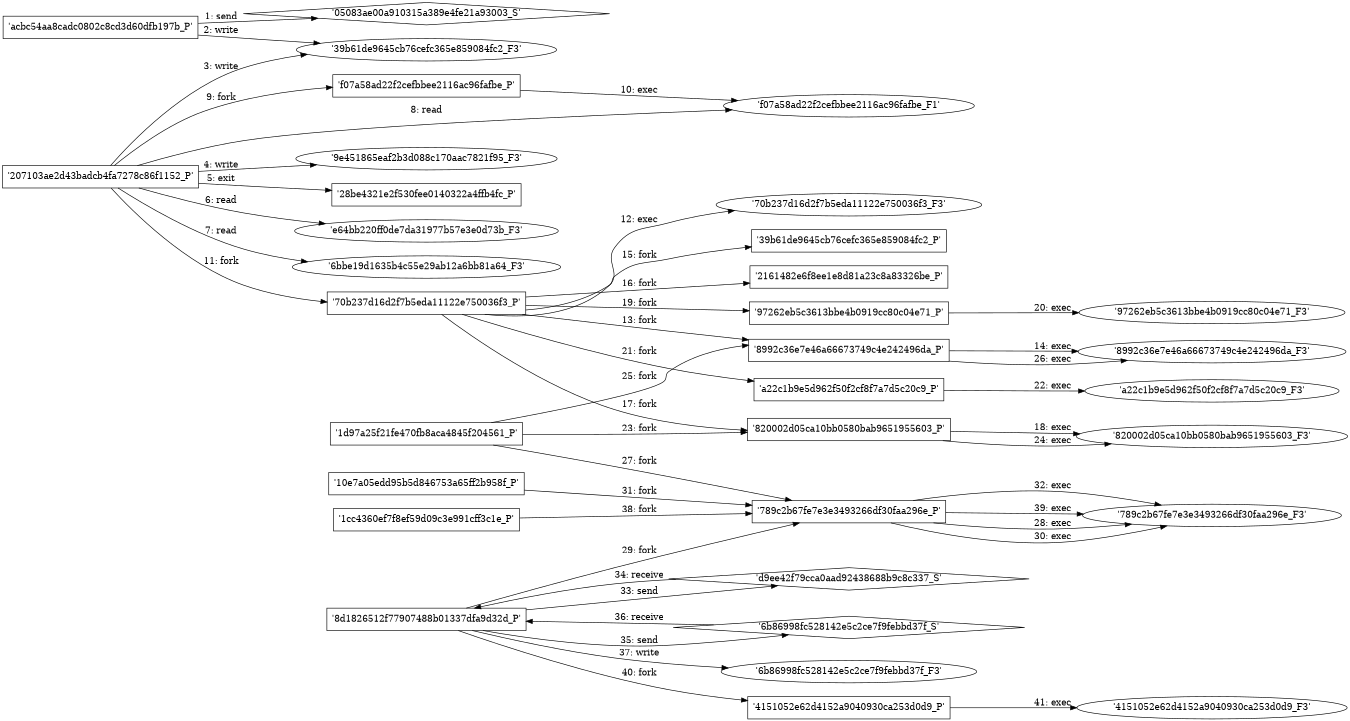 digraph "D:\Learning\Paper\apt\基于CTI的攻击预警\Dataset\攻击图\ASGfromALLCTI\Decoding Domain Generation Algorithms (DGAs) - Part I.dot" {
rankdir="LR"
size="9"
fixedsize="false"
splines="true"
nodesep=0.3
ranksep=0
fontsize=10
overlap="scalexy"
engine= "neato"
	"'05083ae00a910315a389e4fe21a93003_S'" [node_type=Socket shape=diamond]
	"'acbc54aa8cadc0802c8cd3d60dfb197b_P'" [node_type=Process shape=box]
	"'acbc54aa8cadc0802c8cd3d60dfb197b_P'" -> "'05083ae00a910315a389e4fe21a93003_S'" [label="1: send"]
	"'39b61de9645cb76cefc365e859084fc2_F3'" [node_type=file shape=ellipse]
	"'acbc54aa8cadc0802c8cd3d60dfb197b_P'" [node_type=Process shape=box]
	"'acbc54aa8cadc0802c8cd3d60dfb197b_P'" -> "'39b61de9645cb76cefc365e859084fc2_F3'" [label="2: write"]
	"'39b61de9645cb76cefc365e859084fc2_F3'" [node_type=file shape=ellipse]
	"'207103ae2d43badcb4fa7278c86f1152_P'" [node_type=Process shape=box]
	"'207103ae2d43badcb4fa7278c86f1152_P'" -> "'39b61de9645cb76cefc365e859084fc2_F3'" [label="3: write"]
	"'9e451865eaf2b3d088c170aac7821f95_F3'" [node_type=file shape=ellipse]
	"'207103ae2d43badcb4fa7278c86f1152_P'" [node_type=Process shape=box]
	"'207103ae2d43badcb4fa7278c86f1152_P'" -> "'9e451865eaf2b3d088c170aac7821f95_F3'" [label="4: write"]
	"'207103ae2d43badcb4fa7278c86f1152_P'" [node_type=Process shape=box]
	"'28be4321e2f530fee0140322a4ffb4fc_P'" [node_type=Process shape=box]
	"'207103ae2d43badcb4fa7278c86f1152_P'" -> "'28be4321e2f530fee0140322a4ffb4fc_P'" [label="5: exit"]
	"'e64bb220ff0de7da31977b57e3e0d73b_F3'" [node_type=file shape=ellipse]
	"'207103ae2d43badcb4fa7278c86f1152_P'" [node_type=Process shape=box]
	"'207103ae2d43badcb4fa7278c86f1152_P'" -> "'e64bb220ff0de7da31977b57e3e0d73b_F3'" [label="6: read"]
	"'6bbe19d1635b4c55e29ab12a6bb81a64_F3'" [node_type=file shape=ellipse]
	"'207103ae2d43badcb4fa7278c86f1152_P'" [node_type=Process shape=box]
	"'207103ae2d43badcb4fa7278c86f1152_P'" -> "'6bbe19d1635b4c55e29ab12a6bb81a64_F3'" [label="7: read"]
	"'f07a58ad22f2cefbbee2116ac96fafbe_F1'" [node_type=file shape=ellipse]
	"'207103ae2d43badcb4fa7278c86f1152_P'" [node_type=Process shape=box]
	"'207103ae2d43badcb4fa7278c86f1152_P'" -> "'f07a58ad22f2cefbbee2116ac96fafbe_F1'" [label="8: read"]
	"'207103ae2d43badcb4fa7278c86f1152_P'" [node_type=Process shape=box]
	"'f07a58ad22f2cefbbee2116ac96fafbe_P'" [node_type=Process shape=box]
	"'207103ae2d43badcb4fa7278c86f1152_P'" -> "'f07a58ad22f2cefbbee2116ac96fafbe_P'" [label="9: fork"]
	"'f07a58ad22f2cefbbee2116ac96fafbe_P'" [node_type=Process shape=box]
	"'f07a58ad22f2cefbbee2116ac96fafbe_F1'" [node_type=File shape=ellipse]
	"'f07a58ad22f2cefbbee2116ac96fafbe_P'" -> "'f07a58ad22f2cefbbee2116ac96fafbe_F1'" [label="10: exec"]
	"'207103ae2d43badcb4fa7278c86f1152_P'" [node_type=Process shape=box]
	"'70b237d16d2f7b5eda11122e750036f3_P'" [node_type=Process shape=box]
	"'207103ae2d43badcb4fa7278c86f1152_P'" -> "'70b237d16d2f7b5eda11122e750036f3_P'" [label="11: fork"]
	"'70b237d16d2f7b5eda11122e750036f3_P'" [node_type=Process shape=box]
	"'70b237d16d2f7b5eda11122e750036f3_F3'" [node_type=File shape=ellipse]
	"'70b237d16d2f7b5eda11122e750036f3_P'" -> "'70b237d16d2f7b5eda11122e750036f3_F3'" [label="12: exec"]
	"'70b237d16d2f7b5eda11122e750036f3_P'" [node_type=Process shape=box]
	"'8992c36e7e46a66673749c4e242496da_P'" [node_type=Process shape=box]
	"'70b237d16d2f7b5eda11122e750036f3_P'" -> "'8992c36e7e46a66673749c4e242496da_P'" [label="13: fork"]
	"'8992c36e7e46a66673749c4e242496da_P'" [node_type=Process shape=box]
	"'8992c36e7e46a66673749c4e242496da_F3'" [node_type=File shape=ellipse]
	"'8992c36e7e46a66673749c4e242496da_P'" -> "'8992c36e7e46a66673749c4e242496da_F3'" [label="14: exec"]
	"'70b237d16d2f7b5eda11122e750036f3_P'" [node_type=Process shape=box]
	"'39b61de9645cb76cefc365e859084fc2_P'" [node_type=Process shape=box]
	"'70b237d16d2f7b5eda11122e750036f3_P'" -> "'39b61de9645cb76cefc365e859084fc2_P'" [label="15: fork"]
	"'70b237d16d2f7b5eda11122e750036f3_P'" [node_type=Process shape=box]
	"'2161482e6f8ee1e8d81a23c8a83326be_P'" [node_type=Process shape=box]
	"'70b237d16d2f7b5eda11122e750036f3_P'" -> "'2161482e6f8ee1e8d81a23c8a83326be_P'" [label="16: fork"]
	"'70b237d16d2f7b5eda11122e750036f3_P'" [node_type=Process shape=box]
	"'820002d05ca10bb0580bab9651955603_P'" [node_type=Process shape=box]
	"'70b237d16d2f7b5eda11122e750036f3_P'" -> "'820002d05ca10bb0580bab9651955603_P'" [label="17: fork"]
	"'820002d05ca10bb0580bab9651955603_P'" [node_type=Process shape=box]
	"'820002d05ca10bb0580bab9651955603_F3'" [node_type=File shape=ellipse]
	"'820002d05ca10bb0580bab9651955603_P'" -> "'820002d05ca10bb0580bab9651955603_F3'" [label="18: exec"]
	"'70b237d16d2f7b5eda11122e750036f3_P'" [node_type=Process shape=box]
	"'97262eb5c3613bbe4b0919cc80c04e71_P'" [node_type=Process shape=box]
	"'70b237d16d2f7b5eda11122e750036f3_P'" -> "'97262eb5c3613bbe4b0919cc80c04e71_P'" [label="19: fork"]
	"'97262eb5c3613bbe4b0919cc80c04e71_P'" [node_type=Process shape=box]
	"'97262eb5c3613bbe4b0919cc80c04e71_F3'" [node_type=File shape=ellipse]
	"'97262eb5c3613bbe4b0919cc80c04e71_P'" -> "'97262eb5c3613bbe4b0919cc80c04e71_F3'" [label="20: exec"]
	"'70b237d16d2f7b5eda11122e750036f3_P'" [node_type=Process shape=box]
	"'a22c1b9e5d962f50f2cf8f7a7d5c20c9_P'" [node_type=Process shape=box]
	"'70b237d16d2f7b5eda11122e750036f3_P'" -> "'a22c1b9e5d962f50f2cf8f7a7d5c20c9_P'" [label="21: fork"]
	"'a22c1b9e5d962f50f2cf8f7a7d5c20c9_P'" [node_type=Process shape=box]
	"'a22c1b9e5d962f50f2cf8f7a7d5c20c9_F3'" [node_type=File shape=ellipse]
	"'a22c1b9e5d962f50f2cf8f7a7d5c20c9_P'" -> "'a22c1b9e5d962f50f2cf8f7a7d5c20c9_F3'" [label="22: exec"]
	"'1d97a25f21fe470fb8aca4845f204561_P'" [node_type=Process shape=box]
	"'820002d05ca10bb0580bab9651955603_P'" [node_type=Process shape=box]
	"'1d97a25f21fe470fb8aca4845f204561_P'" -> "'820002d05ca10bb0580bab9651955603_P'" [label="23: fork"]
	"'820002d05ca10bb0580bab9651955603_P'" [node_type=Process shape=box]
	"'820002d05ca10bb0580bab9651955603_F3'" [node_type=File shape=ellipse]
	"'820002d05ca10bb0580bab9651955603_P'" -> "'820002d05ca10bb0580bab9651955603_F3'" [label="24: exec"]
	"'1d97a25f21fe470fb8aca4845f204561_P'" [node_type=Process shape=box]
	"'8992c36e7e46a66673749c4e242496da_P'" [node_type=Process shape=box]
	"'1d97a25f21fe470fb8aca4845f204561_P'" -> "'8992c36e7e46a66673749c4e242496da_P'" [label="25: fork"]
	"'8992c36e7e46a66673749c4e242496da_P'" [node_type=Process shape=box]
	"'8992c36e7e46a66673749c4e242496da_F3'" [node_type=File shape=ellipse]
	"'8992c36e7e46a66673749c4e242496da_P'" -> "'8992c36e7e46a66673749c4e242496da_F3'" [label="26: exec"]
	"'1d97a25f21fe470fb8aca4845f204561_P'" [node_type=Process shape=box]
	"'789c2b67fe7e3e3493266df30faa296e_P'" [node_type=Process shape=box]
	"'1d97a25f21fe470fb8aca4845f204561_P'" -> "'789c2b67fe7e3e3493266df30faa296e_P'" [label="27: fork"]
	"'789c2b67fe7e3e3493266df30faa296e_P'" [node_type=Process shape=box]
	"'789c2b67fe7e3e3493266df30faa296e_F3'" [node_type=File shape=ellipse]
	"'789c2b67fe7e3e3493266df30faa296e_P'" -> "'789c2b67fe7e3e3493266df30faa296e_F3'" [label="28: exec"]
	"'8d1826512f77907488b01337dfa9d32d_P'" [node_type=Process shape=box]
	"'789c2b67fe7e3e3493266df30faa296e_P'" [node_type=Process shape=box]
	"'8d1826512f77907488b01337dfa9d32d_P'" -> "'789c2b67fe7e3e3493266df30faa296e_P'" [label="29: fork"]
	"'789c2b67fe7e3e3493266df30faa296e_P'" [node_type=Process shape=box]
	"'789c2b67fe7e3e3493266df30faa296e_F3'" [node_type=File shape=ellipse]
	"'789c2b67fe7e3e3493266df30faa296e_P'" -> "'789c2b67fe7e3e3493266df30faa296e_F3'" [label="30: exec"]
	"'10e7a05edd95b5d846753a65ff2b958f_P'" [node_type=Process shape=box]
	"'789c2b67fe7e3e3493266df30faa296e_P'" [node_type=Process shape=box]
	"'10e7a05edd95b5d846753a65ff2b958f_P'" -> "'789c2b67fe7e3e3493266df30faa296e_P'" [label="31: fork"]
	"'789c2b67fe7e3e3493266df30faa296e_P'" [node_type=Process shape=box]
	"'789c2b67fe7e3e3493266df30faa296e_F3'" [node_type=File shape=ellipse]
	"'789c2b67fe7e3e3493266df30faa296e_P'" -> "'789c2b67fe7e3e3493266df30faa296e_F3'" [label="32: exec"]
	"'d9ee42f79cca0aad92438688b9c8c337_S'" [node_type=Socket shape=diamond]
	"'8d1826512f77907488b01337dfa9d32d_P'" [node_type=Process shape=box]
	"'8d1826512f77907488b01337dfa9d32d_P'" -> "'d9ee42f79cca0aad92438688b9c8c337_S'" [label="33: send"]
	"'d9ee42f79cca0aad92438688b9c8c337_S'" -> "'8d1826512f77907488b01337dfa9d32d_P'" [label="34: receive"]
	"'6b86998fc528142e5c2ce7f9febbd37f_S'" [node_type=Socket shape=diamond]
	"'8d1826512f77907488b01337dfa9d32d_P'" [node_type=Process shape=box]
	"'8d1826512f77907488b01337dfa9d32d_P'" -> "'6b86998fc528142e5c2ce7f9febbd37f_S'" [label="35: send"]
	"'6b86998fc528142e5c2ce7f9febbd37f_S'" -> "'8d1826512f77907488b01337dfa9d32d_P'" [label="36: receive"]
	"'6b86998fc528142e5c2ce7f9febbd37f_F3'" [node_type=file shape=ellipse]
	"'8d1826512f77907488b01337dfa9d32d_P'" [node_type=Process shape=box]
	"'8d1826512f77907488b01337dfa9d32d_P'" -> "'6b86998fc528142e5c2ce7f9febbd37f_F3'" [label="37: write"]
	"'1cc4360ef7f8ef59d09c3e991cff3c1e_P'" [node_type=Process shape=box]
	"'789c2b67fe7e3e3493266df30faa296e_P'" [node_type=Process shape=box]
	"'1cc4360ef7f8ef59d09c3e991cff3c1e_P'" -> "'789c2b67fe7e3e3493266df30faa296e_P'" [label="38: fork"]
	"'789c2b67fe7e3e3493266df30faa296e_P'" [node_type=Process shape=box]
	"'789c2b67fe7e3e3493266df30faa296e_F3'" [node_type=File shape=ellipse]
	"'789c2b67fe7e3e3493266df30faa296e_P'" -> "'789c2b67fe7e3e3493266df30faa296e_F3'" [label="39: exec"]
	"'8d1826512f77907488b01337dfa9d32d_P'" [node_type=Process shape=box]
	"'4151052e62d4152a9040930ca253d0d9_P'" [node_type=Process shape=box]
	"'8d1826512f77907488b01337dfa9d32d_P'" -> "'4151052e62d4152a9040930ca253d0d9_P'" [label="40: fork"]
	"'4151052e62d4152a9040930ca253d0d9_P'" [node_type=Process shape=box]
	"'4151052e62d4152a9040930ca253d0d9_F3'" [node_type=File shape=ellipse]
	"'4151052e62d4152a9040930ca253d0d9_P'" -> "'4151052e62d4152a9040930ca253d0d9_F3'" [label="41: exec"]
}
